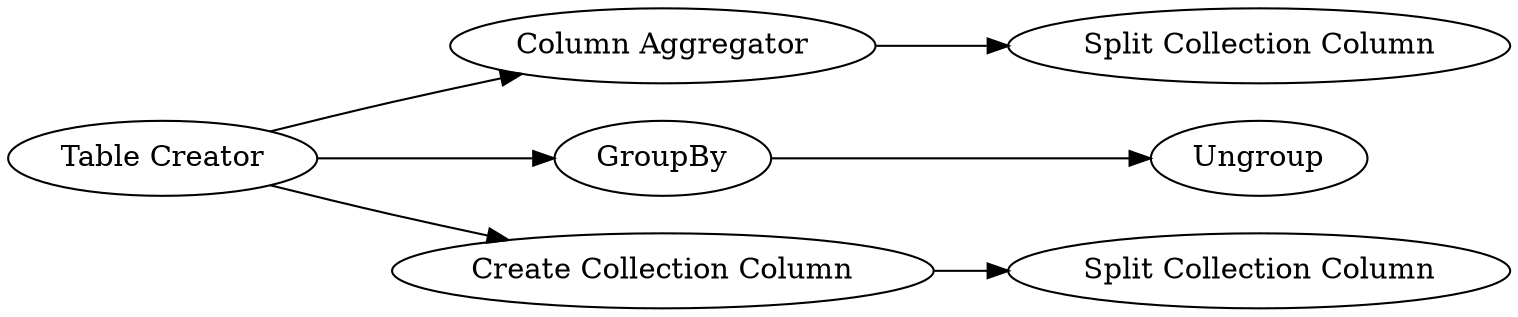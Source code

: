 digraph {
	10 -> 6
	10 -> 2
	3 -> 4
	10 -> 3
	2 -> 5
	6 -> 7
	5 [label=Ungroup]
	7 [label="Split Collection Column"]
	4 [label="Split Collection Column"]
	6 [label="Column Aggregator"]
	3 [label="Create Collection Column"]
	2 [label=GroupBy]
	10 [label="Table Creator"]
	rankdir=LR
}
